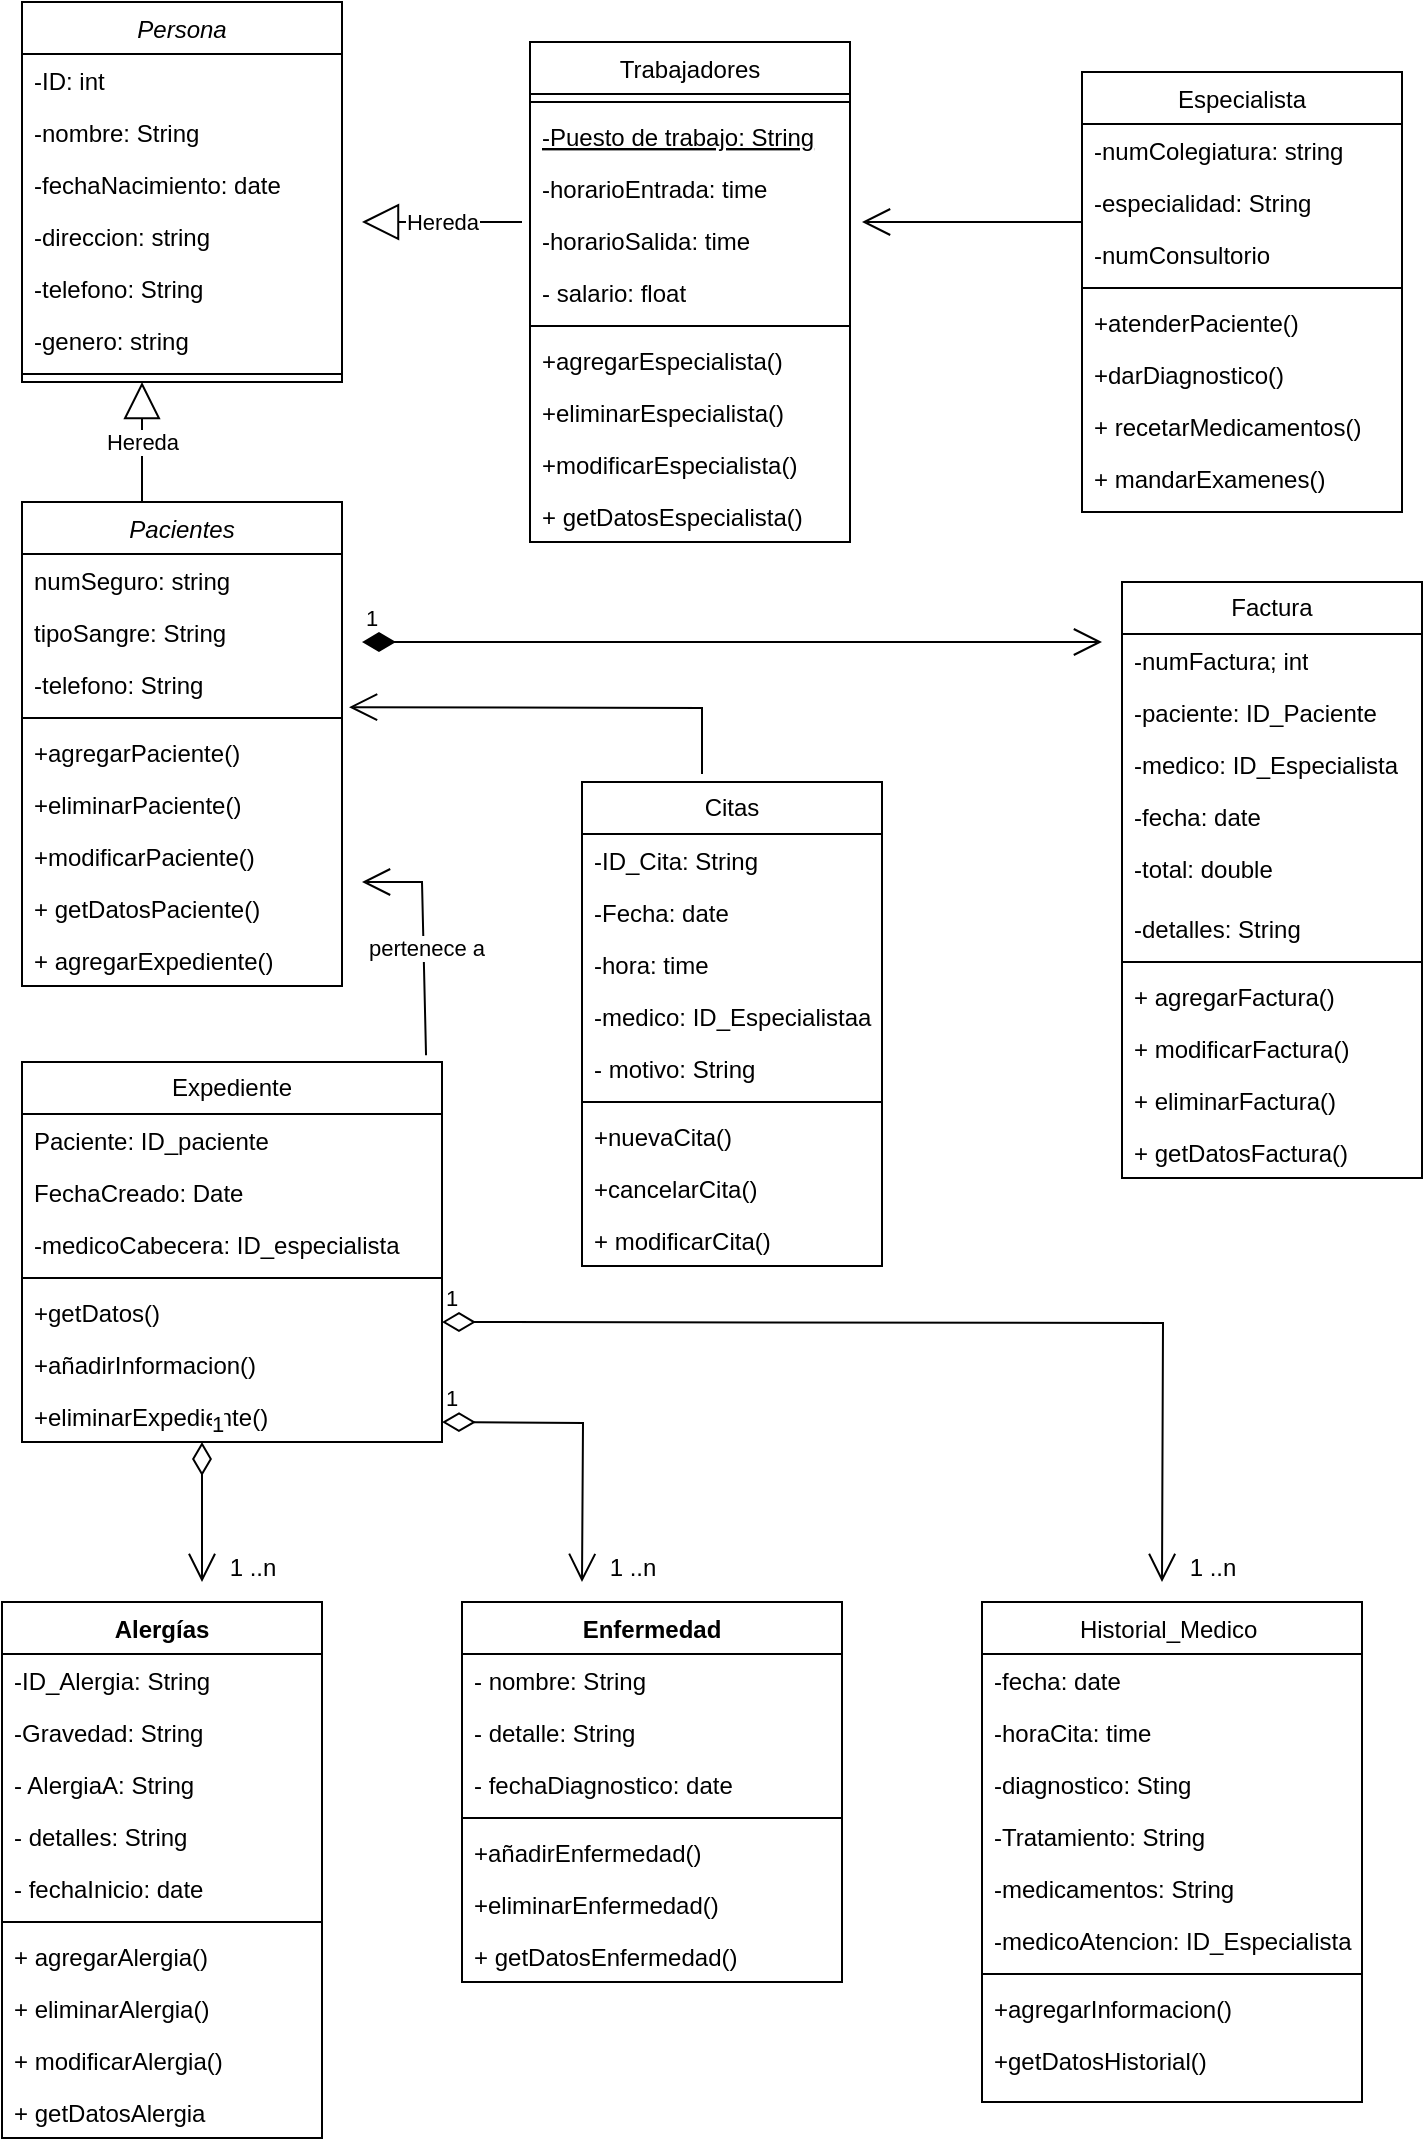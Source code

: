 <mxfile version="21.3.2" type="device">
  <diagram id="C5RBs43oDa-KdzZeNtuy" name="Page-1">
    <mxGraphModel dx="989" dy="433" grid="1" gridSize="10" guides="1" tooltips="1" connect="1" arrows="1" fold="1" page="1" pageScale="1" pageWidth="827" pageHeight="1169" math="0" shadow="0">
      <root>
        <mxCell id="WIyWlLk6GJQsqaUBKTNV-0" />
        <mxCell id="WIyWlLk6GJQsqaUBKTNV-1" parent="WIyWlLk6GJQsqaUBKTNV-0" />
        <mxCell id="zkfFHV4jXpPFQw0GAbJ--0" value="Persona" style="swimlane;fontStyle=2;align=center;verticalAlign=top;childLayout=stackLayout;horizontal=1;startSize=26;horizontalStack=0;resizeParent=1;resizeLast=0;collapsible=1;marginBottom=0;rounded=0;shadow=0;strokeWidth=1;" parent="WIyWlLk6GJQsqaUBKTNV-1" vertex="1">
          <mxGeometry x="80" y="20" width="160" height="190" as="geometry">
            <mxRectangle x="230" y="140" width="160" height="26" as="alternateBounds" />
          </mxGeometry>
        </mxCell>
        <mxCell id="zkfFHV4jXpPFQw0GAbJ--1" value="-ID: int" style="text;align=left;verticalAlign=top;spacingLeft=4;spacingRight=4;overflow=hidden;rotatable=0;points=[[0,0.5],[1,0.5]];portConstraint=eastwest;" parent="zkfFHV4jXpPFQw0GAbJ--0" vertex="1">
          <mxGeometry y="26" width="160" height="26" as="geometry" />
        </mxCell>
        <mxCell id="zkfFHV4jXpPFQw0GAbJ--2" value="-nombre: String" style="text;align=left;verticalAlign=top;spacingLeft=4;spacingRight=4;overflow=hidden;rotatable=0;points=[[0,0.5],[1,0.5]];portConstraint=eastwest;rounded=0;shadow=0;html=0;" parent="zkfFHV4jXpPFQw0GAbJ--0" vertex="1">
          <mxGeometry y="52" width="160" height="26" as="geometry" />
        </mxCell>
        <mxCell id="zkfFHV4jXpPFQw0GAbJ--3" value="-fechaNacimiento: date" style="text;align=left;verticalAlign=top;spacingLeft=4;spacingRight=4;overflow=hidden;rotatable=0;points=[[0,0.5],[1,0.5]];portConstraint=eastwest;rounded=0;shadow=0;html=0;" parent="zkfFHV4jXpPFQw0GAbJ--0" vertex="1">
          <mxGeometry y="78" width="160" height="26" as="geometry" />
        </mxCell>
        <mxCell id="lRhCncc0nigwI2Co3QTG-0" value="-direccion: string" style="text;strokeColor=none;fillColor=none;align=left;verticalAlign=top;spacingLeft=4;spacingRight=4;overflow=hidden;rotatable=0;points=[[0,0.5],[1,0.5]];portConstraint=eastwest;whiteSpace=wrap;html=1;" vertex="1" parent="zkfFHV4jXpPFQw0GAbJ--0">
          <mxGeometry y="104" width="160" height="26" as="geometry" />
        </mxCell>
        <mxCell id="lRhCncc0nigwI2Co3QTG-1" value="-telefono: String" style="text;strokeColor=none;fillColor=none;align=left;verticalAlign=top;spacingLeft=4;spacingRight=4;overflow=hidden;rotatable=0;points=[[0,0.5],[1,0.5]];portConstraint=eastwest;whiteSpace=wrap;html=1;" vertex="1" parent="zkfFHV4jXpPFQw0GAbJ--0">
          <mxGeometry y="130" width="160" height="26" as="geometry" />
        </mxCell>
        <mxCell id="lRhCncc0nigwI2Co3QTG-14" value="-genero: string" style="text;strokeColor=none;fillColor=none;align=left;verticalAlign=top;spacingLeft=4;spacingRight=4;overflow=hidden;rotatable=0;points=[[0,0.5],[1,0.5]];portConstraint=eastwest;whiteSpace=wrap;html=1;" vertex="1" parent="zkfFHV4jXpPFQw0GAbJ--0">
          <mxGeometry y="156" width="160" height="26" as="geometry" />
        </mxCell>
        <mxCell id="zkfFHV4jXpPFQw0GAbJ--4" value="" style="line;html=1;strokeWidth=1;align=left;verticalAlign=middle;spacingTop=-1;spacingLeft=3;spacingRight=3;rotatable=0;labelPosition=right;points=[];portConstraint=eastwest;" parent="zkfFHV4jXpPFQw0GAbJ--0" vertex="1">
          <mxGeometry y="182" width="160" height="8" as="geometry" />
        </mxCell>
        <mxCell id="zkfFHV4jXpPFQw0GAbJ--6" value="Trabajadores" style="swimlane;fontStyle=0;align=center;verticalAlign=top;childLayout=stackLayout;horizontal=1;startSize=26;horizontalStack=0;resizeParent=1;resizeLast=0;collapsible=1;marginBottom=0;rounded=0;shadow=0;strokeWidth=1;" parent="WIyWlLk6GJQsqaUBKTNV-1" vertex="1">
          <mxGeometry x="334" y="40" width="160" height="250" as="geometry">
            <mxRectangle x="130" y="380" width="160" height="26" as="alternateBounds" />
          </mxGeometry>
        </mxCell>
        <mxCell id="zkfFHV4jXpPFQw0GAbJ--9" value="" style="line;html=1;strokeWidth=1;align=left;verticalAlign=middle;spacingTop=-1;spacingLeft=3;spacingRight=3;rotatable=0;labelPosition=right;points=[];portConstraint=eastwest;" parent="zkfFHV4jXpPFQw0GAbJ--6" vertex="1">
          <mxGeometry y="26" width="160" height="8" as="geometry" />
        </mxCell>
        <mxCell id="zkfFHV4jXpPFQw0GAbJ--10" value="-Puesto de trabajo: String" style="text;align=left;verticalAlign=top;spacingLeft=4;spacingRight=4;overflow=hidden;rotatable=0;points=[[0,0.5],[1,0.5]];portConstraint=eastwest;fontStyle=4" parent="zkfFHV4jXpPFQw0GAbJ--6" vertex="1">
          <mxGeometry y="34" width="160" height="26" as="geometry" />
        </mxCell>
        <mxCell id="lRhCncc0nigwI2Co3QTG-65" value="-horarioEntrada: time" style="text;strokeColor=none;fillColor=none;align=left;verticalAlign=top;spacingLeft=4;spacingRight=4;overflow=hidden;rotatable=0;points=[[0,0.5],[1,0.5]];portConstraint=eastwest;whiteSpace=wrap;html=1;" vertex="1" parent="zkfFHV4jXpPFQw0GAbJ--6">
          <mxGeometry y="60" width="160" height="26" as="geometry" />
        </mxCell>
        <mxCell id="lRhCncc0nigwI2Co3QTG-105" value="Hereda" style="endArrow=block;endSize=16;endFill=0;html=1;rounded=0;" edge="1" parent="zkfFHV4jXpPFQw0GAbJ--6">
          <mxGeometry width="160" relative="1" as="geometry">
            <mxPoint x="-4" y="90" as="sourcePoint" />
            <mxPoint x="-84" y="90" as="targetPoint" />
          </mxGeometry>
        </mxCell>
        <mxCell id="lRhCncc0nigwI2Co3QTG-66" value="-horarioSalida: time" style="text;strokeColor=none;fillColor=none;align=left;verticalAlign=top;spacingLeft=4;spacingRight=4;overflow=hidden;rotatable=0;points=[[0,0.5],[1,0.5]];portConstraint=eastwest;whiteSpace=wrap;html=1;" vertex="1" parent="zkfFHV4jXpPFQw0GAbJ--6">
          <mxGeometry y="86" width="160" height="26" as="geometry" />
        </mxCell>
        <mxCell id="lRhCncc0nigwI2Co3QTG-93" value="- salario: float" style="text;strokeColor=none;fillColor=none;align=left;verticalAlign=top;spacingLeft=4;spacingRight=4;overflow=hidden;rotatable=0;points=[[0,0.5],[1,0.5]];portConstraint=eastwest;whiteSpace=wrap;html=1;" vertex="1" parent="zkfFHV4jXpPFQw0GAbJ--6">
          <mxGeometry y="112" width="160" height="26" as="geometry" />
        </mxCell>
        <mxCell id="lRhCncc0nigwI2Co3QTG-58" value="" style="line;strokeWidth=1;fillColor=none;align=left;verticalAlign=middle;spacingTop=-1;spacingLeft=3;spacingRight=3;rotatable=0;labelPosition=right;points=[];portConstraint=eastwest;strokeColor=inherit;" vertex="1" parent="zkfFHV4jXpPFQw0GAbJ--6">
          <mxGeometry y="138" width="160" height="8" as="geometry" />
        </mxCell>
        <mxCell id="lRhCncc0nigwI2Co3QTG-69" value="+agregarEspecialista()" style="text;strokeColor=none;fillColor=none;align=left;verticalAlign=top;spacingLeft=4;spacingRight=4;overflow=hidden;rotatable=0;points=[[0,0.5],[1,0.5]];portConstraint=eastwest;whiteSpace=wrap;html=1;" vertex="1" parent="zkfFHV4jXpPFQw0GAbJ--6">
          <mxGeometry y="146" width="160" height="26" as="geometry" />
        </mxCell>
        <mxCell id="lRhCncc0nigwI2Co3QTG-70" value="+eliminarEspecialista()" style="text;strokeColor=none;fillColor=none;align=left;verticalAlign=top;spacingLeft=4;spacingRight=4;overflow=hidden;rotatable=0;points=[[0,0.5],[1,0.5]];portConstraint=eastwest;whiteSpace=wrap;html=1;" vertex="1" parent="zkfFHV4jXpPFQw0GAbJ--6">
          <mxGeometry y="172" width="160" height="26" as="geometry" />
        </mxCell>
        <mxCell id="lRhCncc0nigwI2Co3QTG-71" value="+modificarEspecialista()" style="text;strokeColor=none;fillColor=none;align=left;verticalAlign=top;spacingLeft=4;spacingRight=4;overflow=hidden;rotatable=0;points=[[0,0.5],[1,0.5]];portConstraint=eastwest;whiteSpace=wrap;html=1;" vertex="1" parent="zkfFHV4jXpPFQw0GAbJ--6">
          <mxGeometry y="198" width="160" height="26" as="geometry" />
        </mxCell>
        <mxCell id="lRhCncc0nigwI2Co3QTG-72" value="+ getDatosEspecialista()" style="text;strokeColor=none;fillColor=none;align=left;verticalAlign=top;spacingLeft=4;spacingRight=4;overflow=hidden;rotatable=0;points=[[0,0.5],[1,0.5]];portConstraint=eastwest;whiteSpace=wrap;html=1;" vertex="1" parent="zkfFHV4jXpPFQw0GAbJ--6">
          <mxGeometry y="224" width="160" height="26" as="geometry" />
        </mxCell>
        <mxCell id="zkfFHV4jXpPFQw0GAbJ--13" value="Especialista" style="swimlane;fontStyle=0;align=center;verticalAlign=top;childLayout=stackLayout;horizontal=1;startSize=26;horizontalStack=0;resizeParent=1;resizeLast=0;collapsible=1;marginBottom=0;rounded=0;shadow=0;strokeWidth=1;" parent="WIyWlLk6GJQsqaUBKTNV-1" vertex="1">
          <mxGeometry x="610" y="55" width="160" height="220" as="geometry">
            <mxRectangle x="340" y="380" width="170" height="26" as="alternateBounds" />
          </mxGeometry>
        </mxCell>
        <mxCell id="lRhCncc0nigwI2Co3QTG-19" value="-numColegiatura: string" style="text;strokeColor=none;fillColor=none;align=left;verticalAlign=top;spacingLeft=4;spacingRight=4;overflow=hidden;rotatable=0;points=[[0,0.5],[1,0.5]];portConstraint=eastwest;whiteSpace=wrap;html=1;" vertex="1" parent="zkfFHV4jXpPFQw0GAbJ--13">
          <mxGeometry y="26" width="160" height="26" as="geometry" />
        </mxCell>
        <mxCell id="zkfFHV4jXpPFQw0GAbJ--14" value="-especialidad: String" style="text;align=left;verticalAlign=top;spacingLeft=4;spacingRight=4;overflow=hidden;rotatable=0;points=[[0,0.5],[1,0.5]];portConstraint=eastwest;" parent="zkfFHV4jXpPFQw0GAbJ--13" vertex="1">
          <mxGeometry y="52" width="160" height="26" as="geometry" />
        </mxCell>
        <mxCell id="lRhCncc0nigwI2Co3QTG-106" value="" style="endArrow=open;endFill=1;endSize=12;html=1;rounded=0;" edge="1" parent="zkfFHV4jXpPFQw0GAbJ--13">
          <mxGeometry width="160" relative="1" as="geometry">
            <mxPoint y="75" as="sourcePoint" />
            <mxPoint x="-110" y="75" as="targetPoint" />
          </mxGeometry>
        </mxCell>
        <mxCell id="lRhCncc0nigwI2Co3QTG-41" value="-numConsultorio" style="text;strokeColor=none;fillColor=none;align=left;verticalAlign=top;spacingLeft=4;spacingRight=4;overflow=hidden;rotatable=0;points=[[0,0.5],[1,0.5]];portConstraint=eastwest;whiteSpace=wrap;html=1;" vertex="1" parent="zkfFHV4jXpPFQw0GAbJ--13">
          <mxGeometry y="78" width="160" height="26" as="geometry" />
        </mxCell>
        <mxCell id="zkfFHV4jXpPFQw0GAbJ--15" value="" style="line;html=1;strokeWidth=1;align=left;verticalAlign=middle;spacingTop=-1;spacingLeft=3;spacingRight=3;rotatable=0;labelPosition=right;points=[];portConstraint=eastwest;" parent="zkfFHV4jXpPFQw0GAbJ--13" vertex="1">
          <mxGeometry y="104" width="160" height="8" as="geometry" />
        </mxCell>
        <mxCell id="lRhCncc0nigwI2Co3QTG-73" value="+atenderPaciente()" style="text;strokeColor=none;fillColor=none;align=left;verticalAlign=top;spacingLeft=4;spacingRight=4;overflow=hidden;rotatable=0;points=[[0,0.5],[1,0.5]];portConstraint=eastwest;whiteSpace=wrap;html=1;" vertex="1" parent="zkfFHV4jXpPFQw0GAbJ--13">
          <mxGeometry y="112" width="160" height="26" as="geometry" />
        </mxCell>
        <mxCell id="lRhCncc0nigwI2Co3QTG-75" value="+darDiagnostico()" style="text;strokeColor=none;fillColor=none;align=left;verticalAlign=top;spacingLeft=4;spacingRight=4;overflow=hidden;rotatable=0;points=[[0,0.5],[1,0.5]];portConstraint=eastwest;whiteSpace=wrap;html=1;" vertex="1" parent="zkfFHV4jXpPFQw0GAbJ--13">
          <mxGeometry y="138" width="160" height="26" as="geometry" />
        </mxCell>
        <mxCell id="lRhCncc0nigwI2Co3QTG-76" value="+ recetarMedicamentos()" style="text;strokeColor=none;fillColor=none;align=left;verticalAlign=top;spacingLeft=4;spacingRight=4;overflow=hidden;rotatable=0;points=[[0,0.5],[1,0.5]];portConstraint=eastwest;whiteSpace=wrap;html=1;" vertex="1" parent="zkfFHV4jXpPFQw0GAbJ--13">
          <mxGeometry y="164" width="160" height="26" as="geometry" />
        </mxCell>
        <mxCell id="lRhCncc0nigwI2Co3QTG-77" value="+ mandarExamenes()" style="text;strokeColor=none;fillColor=none;align=left;verticalAlign=top;spacingLeft=4;spacingRight=4;overflow=hidden;rotatable=0;points=[[0,0.5],[1,0.5]];portConstraint=eastwest;whiteSpace=wrap;html=1;" vertex="1" parent="zkfFHV4jXpPFQw0GAbJ--13">
          <mxGeometry y="190" width="160" height="26" as="geometry" />
        </mxCell>
        <mxCell id="zkfFHV4jXpPFQw0GAbJ--17" value="Historial_Medico " style="swimlane;fontStyle=0;align=center;verticalAlign=top;childLayout=stackLayout;horizontal=1;startSize=26;horizontalStack=0;resizeParent=1;resizeLast=0;collapsible=1;marginBottom=0;rounded=0;shadow=0;strokeWidth=1;" parent="WIyWlLk6GJQsqaUBKTNV-1" vertex="1">
          <mxGeometry x="560" y="820" width="190" height="250" as="geometry">
            <mxRectangle x="550" y="140" width="160" height="26" as="alternateBounds" />
          </mxGeometry>
        </mxCell>
        <mxCell id="zkfFHV4jXpPFQw0GAbJ--18" value="-fecha: date" style="text;align=left;verticalAlign=top;spacingLeft=4;spacingRight=4;overflow=hidden;rotatable=0;points=[[0,0.5],[1,0.5]];portConstraint=eastwest;" parent="zkfFHV4jXpPFQw0GAbJ--17" vertex="1">
          <mxGeometry y="26" width="190" height="26" as="geometry" />
        </mxCell>
        <mxCell id="zkfFHV4jXpPFQw0GAbJ--19" value="-horaCita: time" style="text;align=left;verticalAlign=top;spacingLeft=4;spacingRight=4;overflow=hidden;rotatable=0;points=[[0,0.5],[1,0.5]];portConstraint=eastwest;rounded=0;shadow=0;html=0;" parent="zkfFHV4jXpPFQw0GAbJ--17" vertex="1">
          <mxGeometry y="52" width="190" height="26" as="geometry" />
        </mxCell>
        <mxCell id="zkfFHV4jXpPFQw0GAbJ--20" value="-diagnostico: Sting" style="text;align=left;verticalAlign=top;spacingLeft=4;spacingRight=4;overflow=hidden;rotatable=0;points=[[0,0.5],[1,0.5]];portConstraint=eastwest;rounded=0;shadow=0;html=0;" parent="zkfFHV4jXpPFQw0GAbJ--17" vertex="1">
          <mxGeometry y="78" width="190" height="26" as="geometry" />
        </mxCell>
        <mxCell id="zkfFHV4jXpPFQw0GAbJ--21" value="-Tratamiento: String " style="text;align=left;verticalAlign=top;spacingLeft=4;spacingRight=4;overflow=hidden;rotatable=0;points=[[0,0.5],[1,0.5]];portConstraint=eastwest;rounded=0;shadow=0;html=0;" parent="zkfFHV4jXpPFQw0GAbJ--17" vertex="1">
          <mxGeometry y="104" width="190" height="26" as="geometry" />
        </mxCell>
        <mxCell id="zkfFHV4jXpPFQw0GAbJ--22" value="-medicamentos: String" style="text;align=left;verticalAlign=top;spacingLeft=4;spacingRight=4;overflow=hidden;rotatable=0;points=[[0,0.5],[1,0.5]];portConstraint=eastwest;rounded=0;shadow=0;html=0;" parent="zkfFHV4jXpPFQw0GAbJ--17" vertex="1">
          <mxGeometry y="130" width="190" height="26" as="geometry" />
        </mxCell>
        <mxCell id="lRhCncc0nigwI2Co3QTG-114" value="-medicoAtencion: ID_Especialista" style="text;strokeColor=none;fillColor=none;align=left;verticalAlign=top;spacingLeft=4;spacingRight=4;overflow=hidden;rotatable=0;points=[[0,0.5],[1,0.5]];portConstraint=eastwest;whiteSpace=wrap;html=1;" vertex="1" parent="zkfFHV4jXpPFQw0GAbJ--17">
          <mxGeometry y="156" width="190" height="26" as="geometry" />
        </mxCell>
        <mxCell id="zkfFHV4jXpPFQw0GAbJ--23" value="" style="line;html=1;strokeWidth=1;align=left;verticalAlign=middle;spacingTop=-1;spacingLeft=3;spacingRight=3;rotatable=0;labelPosition=right;points=[];portConstraint=eastwest;" parent="zkfFHV4jXpPFQw0GAbJ--17" vertex="1">
          <mxGeometry y="182" width="190" height="8" as="geometry" />
        </mxCell>
        <mxCell id="zkfFHV4jXpPFQw0GAbJ--24" value="+agregarInformacion()" style="text;align=left;verticalAlign=top;spacingLeft=4;spacingRight=4;overflow=hidden;rotatable=0;points=[[0,0.5],[1,0.5]];portConstraint=eastwest;" parent="zkfFHV4jXpPFQw0GAbJ--17" vertex="1">
          <mxGeometry y="190" width="190" height="26" as="geometry" />
        </mxCell>
        <mxCell id="zkfFHV4jXpPFQw0GAbJ--25" value="+getDatosHistorial()" style="text;align=left;verticalAlign=top;spacingLeft=4;spacingRight=4;overflow=hidden;rotatable=0;points=[[0,0.5],[1,0.5]];portConstraint=eastwest;" parent="zkfFHV4jXpPFQw0GAbJ--17" vertex="1">
          <mxGeometry y="216" width="190" height="26" as="geometry" />
        </mxCell>
        <mxCell id="lRhCncc0nigwI2Co3QTG-2" value="Pacientes" style="swimlane;fontStyle=2;align=center;verticalAlign=top;childLayout=stackLayout;horizontal=1;startSize=26;horizontalStack=0;resizeParent=1;resizeLast=0;collapsible=1;marginBottom=0;rounded=0;shadow=0;strokeWidth=1;" vertex="1" parent="WIyWlLk6GJQsqaUBKTNV-1">
          <mxGeometry x="80" y="270" width="160" height="242" as="geometry">
            <mxRectangle x="230" y="140" width="160" height="26" as="alternateBounds" />
          </mxGeometry>
        </mxCell>
        <mxCell id="lRhCncc0nigwI2Co3QTG-103" value="Hereda" style="endArrow=block;endSize=16;endFill=0;html=1;rounded=0;" edge="1" parent="lRhCncc0nigwI2Co3QTG-2">
          <mxGeometry width="160" relative="1" as="geometry">
            <mxPoint x="60" as="sourcePoint" />
            <mxPoint x="60" y="-60" as="targetPoint" />
            <mxPoint as="offset" />
          </mxGeometry>
        </mxCell>
        <mxCell id="lRhCncc0nigwI2Co3QTG-3" value="numSeguro: string" style="text;align=left;verticalAlign=top;spacingLeft=4;spacingRight=4;overflow=hidden;rotatable=0;points=[[0,0.5],[1,0.5]];portConstraint=eastwest;" vertex="1" parent="lRhCncc0nigwI2Co3QTG-2">
          <mxGeometry y="26" width="160" height="26" as="geometry" />
        </mxCell>
        <mxCell id="lRhCncc0nigwI2Co3QTG-4" value="tipoSangre: String" style="text;align=left;verticalAlign=top;spacingLeft=4;spacingRight=4;overflow=hidden;rotatable=0;points=[[0,0.5],[1,0.5]];portConstraint=eastwest;rounded=0;shadow=0;html=0;" vertex="1" parent="lRhCncc0nigwI2Co3QTG-2">
          <mxGeometry y="52" width="160" height="26" as="geometry" />
        </mxCell>
        <mxCell id="lRhCncc0nigwI2Co3QTG-7" value="-telefono: String" style="text;strokeColor=none;fillColor=none;align=left;verticalAlign=top;spacingLeft=4;spacingRight=4;overflow=hidden;rotatable=0;points=[[0,0.5],[1,0.5]];portConstraint=eastwest;whiteSpace=wrap;html=1;" vertex="1" parent="lRhCncc0nigwI2Co3QTG-2">
          <mxGeometry y="78" width="160" height="26" as="geometry" />
        </mxCell>
        <mxCell id="lRhCncc0nigwI2Co3QTG-8" value="" style="line;html=1;strokeWidth=1;align=left;verticalAlign=middle;spacingTop=-1;spacingLeft=3;spacingRight=3;rotatable=0;labelPosition=right;points=[];portConstraint=eastwest;" vertex="1" parent="lRhCncc0nigwI2Co3QTG-2">
          <mxGeometry y="104" width="160" height="8" as="geometry" />
        </mxCell>
        <mxCell id="lRhCncc0nigwI2Co3QTG-9" value="+agregarPaciente()" style="text;strokeColor=none;fillColor=none;align=left;verticalAlign=top;spacingLeft=4;spacingRight=4;overflow=hidden;rotatable=0;points=[[0,0.5],[1,0.5]];portConstraint=eastwest;whiteSpace=wrap;html=1;" vertex="1" parent="lRhCncc0nigwI2Co3QTG-2">
          <mxGeometry y="112" width="160" height="26" as="geometry" />
        </mxCell>
        <mxCell id="lRhCncc0nigwI2Co3QTG-24" value="+eliminarPaciente()" style="text;strokeColor=none;fillColor=none;align=left;verticalAlign=top;spacingLeft=4;spacingRight=4;overflow=hidden;rotatable=0;points=[[0,0.5],[1,0.5]];portConstraint=eastwest;whiteSpace=wrap;html=1;" vertex="1" parent="lRhCncc0nigwI2Co3QTG-2">
          <mxGeometry y="138" width="160" height="26" as="geometry" />
        </mxCell>
        <mxCell id="lRhCncc0nigwI2Co3QTG-10" value="+modificarPaciente()" style="text;strokeColor=none;fillColor=none;align=left;verticalAlign=top;spacingLeft=4;spacingRight=4;overflow=hidden;rotatable=0;points=[[0,0.5],[1,0.5]];portConstraint=eastwest;whiteSpace=wrap;html=1;" vertex="1" parent="lRhCncc0nigwI2Co3QTG-2">
          <mxGeometry y="164" width="160" height="26" as="geometry" />
        </mxCell>
        <mxCell id="lRhCncc0nigwI2Co3QTG-13" value="+ getDatosPaciente()" style="text;strokeColor=none;fillColor=none;align=left;verticalAlign=top;spacingLeft=4;spacingRight=4;overflow=hidden;rotatable=0;points=[[0,0.5],[1,0.5]];portConstraint=eastwest;whiteSpace=wrap;html=1;" vertex="1" parent="lRhCncc0nigwI2Co3QTG-2">
          <mxGeometry y="190" width="160" height="26" as="geometry" />
        </mxCell>
        <mxCell id="lRhCncc0nigwI2Co3QTG-47" value="+ agregarExpediente()" style="text;strokeColor=none;fillColor=none;align=left;verticalAlign=top;spacingLeft=4;spacingRight=4;overflow=hidden;rotatable=0;points=[[0,0.5],[1,0.5]];portConstraint=eastwest;whiteSpace=wrap;html=1;" vertex="1" parent="lRhCncc0nigwI2Co3QTG-2">
          <mxGeometry y="216" width="160" height="26" as="geometry" />
        </mxCell>
        <mxCell id="lRhCncc0nigwI2Co3QTG-15" value="Expediente" style="swimlane;fontStyle=0;childLayout=stackLayout;horizontal=1;startSize=26;fillColor=none;horizontalStack=0;resizeParent=1;resizeParentMax=0;resizeLast=0;collapsible=1;marginBottom=0;whiteSpace=wrap;html=1;" vertex="1" parent="WIyWlLk6GJQsqaUBKTNV-1">
          <mxGeometry x="80" y="550" width="210" height="190" as="geometry" />
        </mxCell>
        <mxCell id="lRhCncc0nigwI2Co3QTG-107" value="" style="endArrow=open;endFill=1;endSize=12;html=1;rounded=0;exitX=0.962;exitY=-0.018;exitDx=0;exitDy=0;exitPerimeter=0;" edge="1" parent="lRhCncc0nigwI2Co3QTG-15" source="lRhCncc0nigwI2Co3QTG-15">
          <mxGeometry width="160" relative="1" as="geometry">
            <mxPoint x="180" as="sourcePoint" />
            <mxPoint x="170" y="-90" as="targetPoint" />
            <Array as="points">
              <mxPoint x="200" y="-90" />
            </Array>
          </mxGeometry>
        </mxCell>
        <mxCell id="lRhCncc0nigwI2Co3QTG-108" value="pertenece a" style="edgeLabel;html=1;align=center;verticalAlign=middle;resizable=0;points=[];" vertex="1" connectable="0" parent="lRhCncc0nigwI2Co3QTG-107">
          <mxGeometry x="-0.073" y="-1" relative="1" as="geometry">
            <mxPoint as="offset" />
          </mxGeometry>
        </mxCell>
        <mxCell id="lRhCncc0nigwI2Co3QTG-21" value="Paciente: ID_paciente" style="text;strokeColor=none;fillColor=none;align=left;verticalAlign=top;spacingLeft=4;spacingRight=4;overflow=hidden;rotatable=0;points=[[0,0.5],[1,0.5]];portConstraint=eastwest;whiteSpace=wrap;html=1;" vertex="1" parent="lRhCncc0nigwI2Co3QTG-15">
          <mxGeometry y="26" width="210" height="26" as="geometry" />
        </mxCell>
        <mxCell id="lRhCncc0nigwI2Co3QTG-16" value="FechaCreado: Date" style="text;strokeColor=none;fillColor=none;align=left;verticalAlign=top;spacingLeft=4;spacingRight=4;overflow=hidden;rotatable=0;points=[[0,0.5],[1,0.5]];portConstraint=eastwest;whiteSpace=wrap;html=1;" vertex="1" parent="lRhCncc0nigwI2Co3QTG-15">
          <mxGeometry y="52" width="210" height="26" as="geometry" />
        </mxCell>
        <mxCell id="lRhCncc0nigwI2Co3QTG-17" value="-medicoCabecera: ID_especialista" style="text;strokeColor=none;fillColor=none;align=left;verticalAlign=top;spacingLeft=4;spacingRight=4;overflow=hidden;rotatable=0;points=[[0,0.5],[1,0.5]];portConstraint=eastwest;whiteSpace=wrap;html=1;" vertex="1" parent="lRhCncc0nigwI2Co3QTG-15">
          <mxGeometry y="78" width="210" height="26" as="geometry" />
        </mxCell>
        <mxCell id="lRhCncc0nigwI2Co3QTG-89" value="" style="line;strokeWidth=1;fillColor=none;align=left;verticalAlign=middle;spacingTop=-1;spacingLeft=3;spacingRight=3;rotatable=0;labelPosition=right;points=[];portConstraint=eastwest;strokeColor=inherit;" vertex="1" parent="lRhCncc0nigwI2Co3QTG-15">
          <mxGeometry y="104" width="210" height="8" as="geometry" />
        </mxCell>
        <mxCell id="lRhCncc0nigwI2Co3QTG-91" value="+getDatos()" style="text;strokeColor=none;fillColor=none;align=left;verticalAlign=top;spacingLeft=4;spacingRight=4;overflow=hidden;rotatable=0;points=[[0,0.5],[1,0.5]];portConstraint=eastwest;whiteSpace=wrap;html=1;" vertex="1" parent="lRhCncc0nigwI2Co3QTG-15">
          <mxGeometry y="112" width="210" height="26" as="geometry" />
        </mxCell>
        <mxCell id="lRhCncc0nigwI2Co3QTG-92" value="+añadirInformacion()" style="text;strokeColor=none;fillColor=none;align=left;verticalAlign=top;spacingLeft=4;spacingRight=4;overflow=hidden;rotatable=0;points=[[0,0.5],[1,0.5]];portConstraint=eastwest;whiteSpace=wrap;html=1;" vertex="1" parent="lRhCncc0nigwI2Co3QTG-15">
          <mxGeometry y="138" width="210" height="26" as="geometry" />
        </mxCell>
        <mxCell id="lRhCncc0nigwI2Co3QTG-90" value="+eliminarExpediente()" style="text;strokeColor=none;fillColor=none;align=left;verticalAlign=top;spacingLeft=4;spacingRight=4;overflow=hidden;rotatable=0;points=[[0,0.5],[1,0.5]];portConstraint=eastwest;whiteSpace=wrap;html=1;" vertex="1" parent="lRhCncc0nigwI2Co3QTG-15">
          <mxGeometry y="164" width="210" height="26" as="geometry" />
        </mxCell>
        <mxCell id="lRhCncc0nigwI2Co3QTG-33" value="Citas" style="swimlane;fontStyle=0;childLayout=stackLayout;horizontal=1;startSize=26;fillColor=none;horizontalStack=0;resizeParent=1;resizeParentMax=0;resizeLast=0;collapsible=1;marginBottom=0;whiteSpace=wrap;html=1;" vertex="1" parent="WIyWlLk6GJQsqaUBKTNV-1">
          <mxGeometry x="360" y="410" width="150" height="242" as="geometry" />
        </mxCell>
        <mxCell id="lRhCncc0nigwI2Co3QTG-34" value="-ID_Cita: String" style="text;strokeColor=none;fillColor=none;align=left;verticalAlign=top;spacingLeft=4;spacingRight=4;overflow=hidden;rotatable=0;points=[[0,0.5],[1,0.5]];portConstraint=eastwest;whiteSpace=wrap;html=1;" vertex="1" parent="lRhCncc0nigwI2Co3QTG-33">
          <mxGeometry y="26" width="150" height="26" as="geometry" />
        </mxCell>
        <mxCell id="lRhCncc0nigwI2Co3QTG-35" value="-Fecha: date" style="text;strokeColor=none;fillColor=none;align=left;verticalAlign=top;spacingLeft=4;spacingRight=4;overflow=hidden;rotatable=0;points=[[0,0.5],[1,0.5]];portConstraint=eastwest;whiteSpace=wrap;html=1;" vertex="1" parent="lRhCncc0nigwI2Co3QTG-33">
          <mxGeometry y="52" width="150" height="26" as="geometry" />
        </mxCell>
        <mxCell id="lRhCncc0nigwI2Co3QTG-36" value="-hora: time" style="text;strokeColor=none;fillColor=none;align=left;verticalAlign=top;spacingLeft=4;spacingRight=4;overflow=hidden;rotatable=0;points=[[0,0.5],[1,0.5]];portConstraint=eastwest;whiteSpace=wrap;html=1;" vertex="1" parent="lRhCncc0nigwI2Co3QTG-33">
          <mxGeometry y="78" width="150" height="26" as="geometry" />
        </mxCell>
        <mxCell id="lRhCncc0nigwI2Co3QTG-59" value="-medico: ID_Especialistaa" style="text;strokeColor=none;fillColor=none;align=left;verticalAlign=top;spacingLeft=4;spacingRight=4;overflow=hidden;rotatable=0;points=[[0,0.5],[1,0.5]];portConstraint=eastwest;whiteSpace=wrap;html=1;" vertex="1" parent="lRhCncc0nigwI2Co3QTG-33">
          <mxGeometry y="104" width="150" height="26" as="geometry" />
        </mxCell>
        <mxCell id="lRhCncc0nigwI2Co3QTG-60" value="- motivo: String" style="text;strokeColor=none;fillColor=none;align=left;verticalAlign=top;spacingLeft=4;spacingRight=4;overflow=hidden;rotatable=0;points=[[0,0.5],[1,0.5]];portConstraint=eastwest;whiteSpace=wrap;html=1;" vertex="1" parent="lRhCncc0nigwI2Co3QTG-33">
          <mxGeometry y="130" width="150" height="26" as="geometry" />
        </mxCell>
        <mxCell id="lRhCncc0nigwI2Co3QTG-56" value="" style="line;strokeWidth=1;fillColor=none;align=left;verticalAlign=middle;spacingTop=-1;spacingLeft=3;spacingRight=3;rotatable=0;labelPosition=right;points=[];portConstraint=eastwest;strokeColor=inherit;" vertex="1" parent="lRhCncc0nigwI2Co3QTG-33">
          <mxGeometry y="156" width="150" height="8" as="geometry" />
        </mxCell>
        <mxCell id="lRhCncc0nigwI2Co3QTG-61" value="+nuevaCita()" style="text;strokeColor=none;fillColor=none;align=left;verticalAlign=top;spacingLeft=4;spacingRight=4;overflow=hidden;rotatable=0;points=[[0,0.5],[1,0.5]];portConstraint=eastwest;whiteSpace=wrap;html=1;" vertex="1" parent="lRhCncc0nigwI2Co3QTG-33">
          <mxGeometry y="164" width="150" height="26" as="geometry" />
        </mxCell>
        <mxCell id="lRhCncc0nigwI2Co3QTG-57" value="+cancelarCita()" style="text;strokeColor=none;fillColor=none;align=left;verticalAlign=top;spacingLeft=4;spacingRight=4;overflow=hidden;rotatable=0;points=[[0,0.5],[1,0.5]];portConstraint=eastwest;whiteSpace=wrap;html=1;" vertex="1" parent="lRhCncc0nigwI2Co3QTG-33">
          <mxGeometry y="190" width="150" height="26" as="geometry" />
        </mxCell>
        <mxCell id="lRhCncc0nigwI2Co3QTG-62" value="+ modificarCita()" style="text;strokeColor=none;fillColor=none;align=left;verticalAlign=top;spacingLeft=4;spacingRight=4;overflow=hidden;rotatable=0;points=[[0,0.5],[1,0.5]];portConstraint=eastwest;whiteSpace=wrap;html=1;" vertex="1" parent="lRhCncc0nigwI2Co3QTG-33">
          <mxGeometry y="216" width="150" height="26" as="geometry" />
        </mxCell>
        <mxCell id="lRhCncc0nigwI2Co3QTG-109" value="" style="endArrow=open;endFill=1;endSize=12;html=1;rounded=0;entryX=1.022;entryY=0.945;entryDx=0;entryDy=0;entryPerimeter=0;" edge="1" parent="lRhCncc0nigwI2Co3QTG-33" target="lRhCncc0nigwI2Co3QTG-7">
          <mxGeometry width="160" relative="1" as="geometry">
            <mxPoint x="60" y="-4" as="sourcePoint" />
            <mxPoint x="220" y="-4" as="targetPoint" />
            <Array as="points">
              <mxPoint x="60" y="-37" />
            </Array>
          </mxGeometry>
        </mxCell>
        <mxCell id="lRhCncc0nigwI2Co3QTG-37" value="Factura" style="swimlane;fontStyle=0;childLayout=stackLayout;horizontal=1;startSize=26;fillColor=none;horizontalStack=0;resizeParent=1;resizeParentMax=0;resizeLast=0;collapsible=1;marginBottom=0;whiteSpace=wrap;html=1;" vertex="1" parent="WIyWlLk6GJQsqaUBKTNV-1">
          <mxGeometry x="630" y="310" width="150" height="298" as="geometry" />
        </mxCell>
        <mxCell id="lRhCncc0nigwI2Co3QTG-55" value="-numFactura; int" style="text;strokeColor=none;fillColor=none;align=left;verticalAlign=top;spacingLeft=4;spacingRight=4;overflow=hidden;rotatable=0;points=[[0,0.5],[1,0.5]];portConstraint=eastwest;whiteSpace=wrap;html=1;" vertex="1" parent="lRhCncc0nigwI2Co3QTG-37">
          <mxGeometry y="26" width="150" height="26" as="geometry" />
        </mxCell>
        <mxCell id="lRhCncc0nigwI2Co3QTG-38" value="-paciente: ID_Paciente" style="text;strokeColor=none;fillColor=none;align=left;verticalAlign=top;spacingLeft=4;spacingRight=4;overflow=hidden;rotatable=0;points=[[0,0.5],[1,0.5]];portConstraint=eastwest;whiteSpace=wrap;html=1;" vertex="1" parent="lRhCncc0nigwI2Co3QTG-37">
          <mxGeometry y="52" width="150" height="26" as="geometry" />
        </mxCell>
        <mxCell id="lRhCncc0nigwI2Co3QTG-39" value="-medico: ID_Especialista" style="text;strokeColor=none;fillColor=none;align=left;verticalAlign=top;spacingLeft=4;spacingRight=4;overflow=hidden;rotatable=0;points=[[0,0.5],[1,0.5]];portConstraint=eastwest;whiteSpace=wrap;html=1;" vertex="1" parent="lRhCncc0nigwI2Co3QTG-37">
          <mxGeometry y="78" width="150" height="26" as="geometry" />
        </mxCell>
        <mxCell id="lRhCncc0nigwI2Co3QTG-40" value="-fecha: date&amp;nbsp;" style="text;strokeColor=none;fillColor=none;align=left;verticalAlign=top;spacingLeft=4;spacingRight=4;overflow=hidden;rotatable=0;points=[[0,0.5],[1,0.5]];portConstraint=eastwest;whiteSpace=wrap;html=1;" vertex="1" parent="lRhCncc0nigwI2Co3QTG-37">
          <mxGeometry y="104" width="150" height="26" as="geometry" />
        </mxCell>
        <mxCell id="lRhCncc0nigwI2Co3QTG-48" value="-total: double" style="text;strokeColor=none;fillColor=none;align=left;verticalAlign=top;spacingLeft=4;spacingRight=4;overflow=hidden;rotatable=0;points=[[0,0.5],[1,0.5]];portConstraint=eastwest;whiteSpace=wrap;html=1;" vertex="1" parent="lRhCncc0nigwI2Co3QTG-37">
          <mxGeometry y="130" width="150" height="30" as="geometry" />
        </mxCell>
        <mxCell id="lRhCncc0nigwI2Co3QTG-49" value="-detalles: String" style="text;strokeColor=none;fillColor=none;align=left;verticalAlign=top;spacingLeft=4;spacingRight=4;overflow=hidden;rotatable=0;points=[[0,0.5],[1,0.5]];portConstraint=eastwest;whiteSpace=wrap;html=1;" vertex="1" parent="lRhCncc0nigwI2Co3QTG-37">
          <mxGeometry y="160" width="150" height="26" as="geometry" />
        </mxCell>
        <mxCell id="lRhCncc0nigwI2Co3QTG-50" value="" style="line;strokeWidth=1;fillColor=none;align=left;verticalAlign=middle;spacingTop=-1;spacingLeft=3;spacingRight=3;rotatable=0;labelPosition=right;points=[];portConstraint=eastwest;strokeColor=inherit;" vertex="1" parent="lRhCncc0nigwI2Co3QTG-37">
          <mxGeometry y="186" width="150" height="8" as="geometry" />
        </mxCell>
        <mxCell id="lRhCncc0nigwI2Co3QTG-51" value="+ agregarFactura()" style="text;strokeColor=none;fillColor=none;align=left;verticalAlign=top;spacingLeft=4;spacingRight=4;overflow=hidden;rotatable=0;points=[[0,0.5],[1,0.5]];portConstraint=eastwest;whiteSpace=wrap;html=1;" vertex="1" parent="lRhCncc0nigwI2Co3QTG-37">
          <mxGeometry y="194" width="150" height="26" as="geometry" />
        </mxCell>
        <mxCell id="lRhCncc0nigwI2Co3QTG-52" value="+ modificarFactura()" style="text;strokeColor=none;fillColor=none;align=left;verticalAlign=top;spacingLeft=4;spacingRight=4;overflow=hidden;rotatable=0;points=[[0,0.5],[1,0.5]];portConstraint=eastwest;whiteSpace=wrap;html=1;" vertex="1" parent="lRhCncc0nigwI2Co3QTG-37">
          <mxGeometry y="220" width="150" height="26" as="geometry" />
        </mxCell>
        <mxCell id="lRhCncc0nigwI2Co3QTG-53" value="+ eliminarFactura()" style="text;strokeColor=none;fillColor=none;align=left;verticalAlign=top;spacingLeft=4;spacingRight=4;overflow=hidden;rotatable=0;points=[[0,0.5],[1,0.5]];portConstraint=eastwest;whiteSpace=wrap;html=1;" vertex="1" parent="lRhCncc0nigwI2Co3QTG-37">
          <mxGeometry y="246" width="150" height="26" as="geometry" />
        </mxCell>
        <mxCell id="lRhCncc0nigwI2Co3QTG-54" value="+ getDatosFactura()" style="text;strokeColor=none;fillColor=none;align=left;verticalAlign=top;spacingLeft=4;spacingRight=4;overflow=hidden;rotatable=0;points=[[0,0.5],[1,0.5]];portConstraint=eastwest;whiteSpace=wrap;html=1;" vertex="1" parent="lRhCncc0nigwI2Co3QTG-37">
          <mxGeometry y="272" width="150" height="26" as="geometry" />
        </mxCell>
        <mxCell id="lRhCncc0nigwI2Co3QTG-78" value="Alergías" style="swimlane;fontStyle=1;align=center;verticalAlign=top;childLayout=stackLayout;horizontal=1;startSize=26;horizontalStack=0;resizeParent=1;resizeParentMax=0;resizeLast=0;collapsible=1;marginBottom=0;whiteSpace=wrap;html=1;" vertex="1" parent="WIyWlLk6GJQsqaUBKTNV-1">
          <mxGeometry x="70" y="820" width="160" height="268" as="geometry" />
        </mxCell>
        <mxCell id="lRhCncc0nigwI2Co3QTG-79" value="-ID_Alergia: String" style="text;strokeColor=none;fillColor=none;align=left;verticalAlign=top;spacingLeft=4;spacingRight=4;overflow=hidden;rotatable=0;points=[[0,0.5],[1,0.5]];portConstraint=eastwest;whiteSpace=wrap;html=1;" vertex="1" parent="lRhCncc0nigwI2Co3QTG-78">
          <mxGeometry y="26" width="160" height="26" as="geometry" />
        </mxCell>
        <mxCell id="lRhCncc0nigwI2Co3QTG-83" value="-Gravedad: String" style="text;strokeColor=none;fillColor=none;align=left;verticalAlign=top;spacingLeft=4;spacingRight=4;overflow=hidden;rotatable=0;points=[[0,0.5],[1,0.5]];portConstraint=eastwest;whiteSpace=wrap;html=1;" vertex="1" parent="lRhCncc0nigwI2Co3QTG-78">
          <mxGeometry y="52" width="160" height="26" as="geometry" />
        </mxCell>
        <mxCell id="lRhCncc0nigwI2Co3QTG-84" value="- AlergiaA: String" style="text;strokeColor=none;fillColor=none;align=left;verticalAlign=top;spacingLeft=4;spacingRight=4;overflow=hidden;rotatable=0;points=[[0,0.5],[1,0.5]];portConstraint=eastwest;whiteSpace=wrap;html=1;" vertex="1" parent="lRhCncc0nigwI2Co3QTG-78">
          <mxGeometry y="78" width="160" height="26" as="geometry" />
        </mxCell>
        <mxCell id="lRhCncc0nigwI2Co3QTG-82" value="- detalles: String" style="text;strokeColor=none;fillColor=none;align=left;verticalAlign=top;spacingLeft=4;spacingRight=4;overflow=hidden;rotatable=0;points=[[0,0.5],[1,0.5]];portConstraint=eastwest;whiteSpace=wrap;html=1;" vertex="1" parent="lRhCncc0nigwI2Co3QTG-78">
          <mxGeometry y="104" width="160" height="26" as="geometry" />
        </mxCell>
        <mxCell id="lRhCncc0nigwI2Co3QTG-85" value="- fechaInicio: date" style="text;strokeColor=none;fillColor=none;align=left;verticalAlign=top;spacingLeft=4;spacingRight=4;overflow=hidden;rotatable=0;points=[[0,0.5],[1,0.5]];portConstraint=eastwest;whiteSpace=wrap;html=1;" vertex="1" parent="lRhCncc0nigwI2Co3QTG-78">
          <mxGeometry y="130" width="160" height="26" as="geometry" />
        </mxCell>
        <mxCell id="lRhCncc0nigwI2Co3QTG-80" value="" style="line;strokeWidth=1;fillColor=none;align=left;verticalAlign=middle;spacingTop=-1;spacingLeft=3;spacingRight=3;rotatable=0;labelPosition=right;points=[];portConstraint=eastwest;strokeColor=inherit;" vertex="1" parent="lRhCncc0nigwI2Co3QTG-78">
          <mxGeometry y="156" width="160" height="8" as="geometry" />
        </mxCell>
        <mxCell id="lRhCncc0nigwI2Co3QTG-81" value="+ agregarAlergia()" style="text;strokeColor=none;fillColor=none;align=left;verticalAlign=top;spacingLeft=4;spacingRight=4;overflow=hidden;rotatable=0;points=[[0,0.5],[1,0.5]];portConstraint=eastwest;whiteSpace=wrap;html=1;" vertex="1" parent="lRhCncc0nigwI2Co3QTG-78">
          <mxGeometry y="164" width="160" height="26" as="geometry" />
        </mxCell>
        <mxCell id="lRhCncc0nigwI2Co3QTG-86" value="+ eliminarAlergia()" style="text;strokeColor=none;fillColor=none;align=left;verticalAlign=top;spacingLeft=4;spacingRight=4;overflow=hidden;rotatable=0;points=[[0,0.5],[1,0.5]];portConstraint=eastwest;whiteSpace=wrap;html=1;" vertex="1" parent="lRhCncc0nigwI2Co3QTG-78">
          <mxGeometry y="190" width="160" height="26" as="geometry" />
        </mxCell>
        <mxCell id="lRhCncc0nigwI2Co3QTG-87" value="+ modificarAlergia()" style="text;strokeColor=none;fillColor=none;align=left;verticalAlign=top;spacingLeft=4;spacingRight=4;overflow=hidden;rotatable=0;points=[[0,0.5],[1,0.5]];portConstraint=eastwest;whiteSpace=wrap;html=1;" vertex="1" parent="lRhCncc0nigwI2Co3QTG-78">
          <mxGeometry y="216" width="160" height="26" as="geometry" />
        </mxCell>
        <mxCell id="lRhCncc0nigwI2Co3QTG-88" value="+ getDatosAlergia" style="text;strokeColor=none;fillColor=none;align=left;verticalAlign=top;spacingLeft=4;spacingRight=4;overflow=hidden;rotatable=0;points=[[0,0.5],[1,0.5]];portConstraint=eastwest;whiteSpace=wrap;html=1;" vertex="1" parent="lRhCncc0nigwI2Co3QTG-78">
          <mxGeometry y="242" width="160" height="26" as="geometry" />
        </mxCell>
        <mxCell id="lRhCncc0nigwI2Co3QTG-113" value="1" style="endArrow=open;html=1;endSize=12;startArrow=diamondThin;startSize=14;startFill=1;edgeStyle=orthogonalEdgeStyle;align=left;verticalAlign=bottom;rounded=0;" edge="1" parent="WIyWlLk6GJQsqaUBKTNV-1">
          <mxGeometry x="-1" y="3" relative="1" as="geometry">
            <mxPoint x="250" y="340" as="sourcePoint" />
            <mxPoint x="620" y="340" as="targetPoint" />
          </mxGeometry>
        </mxCell>
        <mxCell id="lRhCncc0nigwI2Co3QTG-95" value="Enfermedad" style="swimlane;fontStyle=1;align=center;verticalAlign=top;childLayout=stackLayout;horizontal=1;startSize=26;horizontalStack=0;resizeParent=1;resizeParentMax=0;resizeLast=0;collapsible=1;marginBottom=0;whiteSpace=wrap;html=1;" vertex="1" parent="WIyWlLk6GJQsqaUBKTNV-1">
          <mxGeometry x="300" y="820" width="190" height="190" as="geometry" />
        </mxCell>
        <mxCell id="lRhCncc0nigwI2Co3QTG-96" value="- nombre: String" style="text;strokeColor=none;fillColor=none;align=left;verticalAlign=top;spacingLeft=4;spacingRight=4;overflow=hidden;rotatable=0;points=[[0,0.5],[1,0.5]];portConstraint=eastwest;whiteSpace=wrap;html=1;" vertex="1" parent="lRhCncc0nigwI2Co3QTG-95">
          <mxGeometry y="26" width="190" height="26" as="geometry" />
        </mxCell>
        <mxCell id="lRhCncc0nigwI2Co3QTG-99" value="- detalle: String" style="text;strokeColor=none;fillColor=none;align=left;verticalAlign=top;spacingLeft=4;spacingRight=4;overflow=hidden;rotatable=0;points=[[0,0.5],[1,0.5]];portConstraint=eastwest;whiteSpace=wrap;html=1;" vertex="1" parent="lRhCncc0nigwI2Co3QTG-95">
          <mxGeometry y="52" width="190" height="26" as="geometry" />
        </mxCell>
        <mxCell id="lRhCncc0nigwI2Co3QTG-100" value="- fechaDiagnostico: date" style="text;strokeColor=none;fillColor=none;align=left;verticalAlign=top;spacingLeft=4;spacingRight=4;overflow=hidden;rotatable=0;points=[[0,0.5],[1,0.5]];portConstraint=eastwest;whiteSpace=wrap;html=1;" vertex="1" parent="lRhCncc0nigwI2Co3QTG-95">
          <mxGeometry y="78" width="190" height="26" as="geometry" />
        </mxCell>
        <mxCell id="lRhCncc0nigwI2Co3QTG-97" value="" style="line;strokeWidth=1;fillColor=none;align=left;verticalAlign=middle;spacingTop=-1;spacingLeft=3;spacingRight=3;rotatable=0;labelPosition=right;points=[];portConstraint=eastwest;strokeColor=inherit;" vertex="1" parent="lRhCncc0nigwI2Co3QTG-95">
          <mxGeometry y="104" width="190" height="8" as="geometry" />
        </mxCell>
        <mxCell id="lRhCncc0nigwI2Co3QTG-98" value="+añadirEnfermedad()" style="text;strokeColor=none;fillColor=none;align=left;verticalAlign=top;spacingLeft=4;spacingRight=4;overflow=hidden;rotatable=0;points=[[0,0.5],[1,0.5]];portConstraint=eastwest;whiteSpace=wrap;html=1;" vertex="1" parent="lRhCncc0nigwI2Co3QTG-95">
          <mxGeometry y="112" width="190" height="26" as="geometry" />
        </mxCell>
        <mxCell id="lRhCncc0nigwI2Co3QTG-101" value="+eliminarEnfermedad()" style="text;strokeColor=none;fillColor=none;align=left;verticalAlign=top;spacingLeft=4;spacingRight=4;overflow=hidden;rotatable=0;points=[[0,0.5],[1,0.5]];portConstraint=eastwest;whiteSpace=wrap;html=1;" vertex="1" parent="lRhCncc0nigwI2Co3QTG-95">
          <mxGeometry y="138" width="190" height="26" as="geometry" />
        </mxCell>
        <mxCell id="lRhCncc0nigwI2Co3QTG-102" value="+ getDatosEnfermedad()" style="text;strokeColor=none;fillColor=none;align=left;verticalAlign=top;spacingLeft=4;spacingRight=4;overflow=hidden;rotatable=0;points=[[0,0.5],[1,0.5]];portConstraint=eastwest;whiteSpace=wrap;html=1;" vertex="1" parent="lRhCncc0nigwI2Co3QTG-95">
          <mxGeometry y="164" width="190" height="26" as="geometry" />
        </mxCell>
        <mxCell id="lRhCncc0nigwI2Co3QTG-115" value="1" style="endArrow=open;html=1;endSize=12;startArrow=diamondThin;startSize=14;startFill=0;edgeStyle=orthogonalEdgeStyle;align=left;verticalAlign=bottom;rounded=0;" edge="1" parent="WIyWlLk6GJQsqaUBKTNV-1">
          <mxGeometry x="-1" y="3" relative="1" as="geometry">
            <mxPoint x="170" y="740" as="sourcePoint" />
            <mxPoint x="170" y="810" as="targetPoint" />
          </mxGeometry>
        </mxCell>
        <mxCell id="lRhCncc0nigwI2Co3QTG-116" value="1" style="endArrow=open;html=1;endSize=12;startArrow=diamondThin;startSize=14;startFill=0;edgeStyle=orthogonalEdgeStyle;align=left;verticalAlign=bottom;rounded=0;" edge="1" parent="WIyWlLk6GJQsqaUBKTNV-1">
          <mxGeometry x="-1" y="3" relative="1" as="geometry">
            <mxPoint x="290" y="730" as="sourcePoint" />
            <mxPoint x="360" y="810" as="targetPoint" />
          </mxGeometry>
        </mxCell>
        <mxCell id="lRhCncc0nigwI2Co3QTG-117" value="1" style="endArrow=open;html=1;endSize=12;startArrow=diamondThin;startSize=14;startFill=0;edgeStyle=orthogonalEdgeStyle;align=left;verticalAlign=bottom;rounded=0;" edge="1" parent="WIyWlLk6GJQsqaUBKTNV-1">
          <mxGeometry x="-1" y="3" relative="1" as="geometry">
            <mxPoint x="290" y="680" as="sourcePoint" />
            <mxPoint x="650" y="810" as="targetPoint" />
          </mxGeometry>
        </mxCell>
        <mxCell id="lRhCncc0nigwI2Co3QTG-118" value="1 ..n" style="text;html=1;align=center;verticalAlign=middle;resizable=0;points=[];autosize=1;strokeColor=none;fillColor=none;" vertex="1" parent="WIyWlLk6GJQsqaUBKTNV-1">
          <mxGeometry x="360" y="788" width="50" height="30" as="geometry" />
        </mxCell>
        <mxCell id="lRhCncc0nigwI2Co3QTG-119" value="1 ..n" style="text;html=1;align=center;verticalAlign=middle;resizable=0;points=[];autosize=1;strokeColor=none;fillColor=none;" vertex="1" parent="WIyWlLk6GJQsqaUBKTNV-1">
          <mxGeometry x="650" y="788" width="50" height="30" as="geometry" />
        </mxCell>
        <mxCell id="lRhCncc0nigwI2Co3QTG-120" value="1 ..n" style="text;html=1;align=center;verticalAlign=middle;resizable=0;points=[];autosize=1;strokeColor=none;fillColor=none;" vertex="1" parent="WIyWlLk6GJQsqaUBKTNV-1">
          <mxGeometry x="170" y="788" width="50" height="30" as="geometry" />
        </mxCell>
      </root>
    </mxGraphModel>
  </diagram>
</mxfile>
